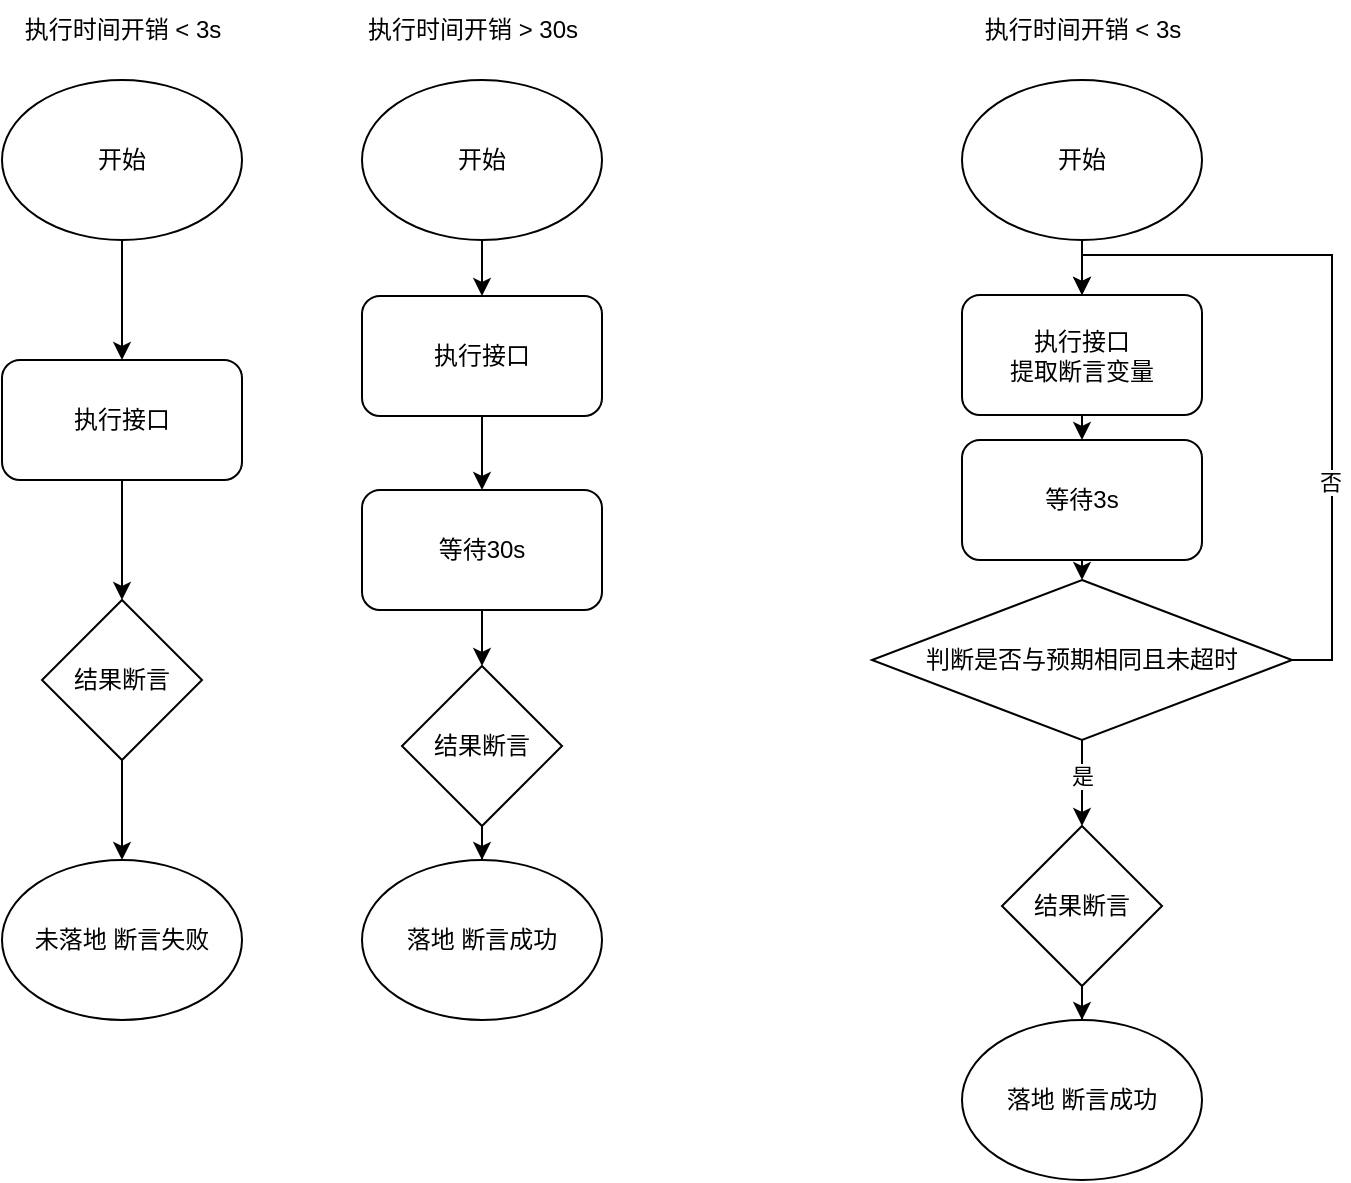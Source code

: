<mxfile version="22.1.21" type="github">
  <diagram name="第 1 页" id="VTekEHcH5lF8kZka2Lw2">
    <mxGraphModel dx="1434" dy="764" grid="1" gridSize="10" guides="1" tooltips="1" connect="1" arrows="1" fold="1" page="1" pageScale="1" pageWidth="827" pageHeight="1169" math="0" shadow="0">
      <root>
        <mxCell id="0" />
        <mxCell id="1" parent="0" />
        <mxCell id="IxUxPfUOMK_SD1_61bwH-5" value="" style="edgeStyle=orthogonalEdgeStyle;rounded=0;orthogonalLoop=1;jettySize=auto;html=1;" edge="1" parent="1" source="IxUxPfUOMK_SD1_61bwH-1" target="IxUxPfUOMK_SD1_61bwH-4">
          <mxGeometry relative="1" as="geometry" />
        </mxCell>
        <mxCell id="IxUxPfUOMK_SD1_61bwH-1" value="执行接口" style="rounded=1;whiteSpace=wrap;html=1;" vertex="1" parent="1">
          <mxGeometry x="90" y="220" width="120" height="60" as="geometry" />
        </mxCell>
        <mxCell id="IxUxPfUOMK_SD1_61bwH-3" value="" style="edgeStyle=orthogonalEdgeStyle;rounded=0;orthogonalLoop=1;jettySize=auto;html=1;" edge="1" parent="1" source="IxUxPfUOMK_SD1_61bwH-2" target="IxUxPfUOMK_SD1_61bwH-1">
          <mxGeometry relative="1" as="geometry" />
        </mxCell>
        <mxCell id="IxUxPfUOMK_SD1_61bwH-2" value="开始" style="ellipse;whiteSpace=wrap;html=1;" vertex="1" parent="1">
          <mxGeometry x="90" y="80" width="120" height="80" as="geometry" />
        </mxCell>
        <mxCell id="IxUxPfUOMK_SD1_61bwH-7" value="" style="edgeStyle=orthogonalEdgeStyle;rounded=0;orthogonalLoop=1;jettySize=auto;html=1;" edge="1" parent="1" source="IxUxPfUOMK_SD1_61bwH-4" target="IxUxPfUOMK_SD1_61bwH-6">
          <mxGeometry relative="1" as="geometry" />
        </mxCell>
        <mxCell id="IxUxPfUOMK_SD1_61bwH-4" value="结果断言" style="rhombus;whiteSpace=wrap;html=1;" vertex="1" parent="1">
          <mxGeometry x="110" y="340" width="80" height="80" as="geometry" />
        </mxCell>
        <mxCell id="IxUxPfUOMK_SD1_61bwH-6" value="未落地 断言失败" style="ellipse;whiteSpace=wrap;html=1;" vertex="1" parent="1">
          <mxGeometry x="90" y="470" width="120" height="80" as="geometry" />
        </mxCell>
        <mxCell id="IxUxPfUOMK_SD1_61bwH-16" style="edgeStyle=orthogonalEdgeStyle;rounded=0;orthogonalLoop=1;jettySize=auto;html=1;exitX=0.5;exitY=1;exitDx=0;exitDy=0;entryX=0.5;entryY=0;entryDx=0;entryDy=0;" edge="1" parent="1" source="IxUxPfUOMK_SD1_61bwH-9" target="IxUxPfUOMK_SD1_61bwH-15">
          <mxGeometry relative="1" as="geometry" />
        </mxCell>
        <mxCell id="IxUxPfUOMK_SD1_61bwH-9" value="执行接口" style="rounded=1;whiteSpace=wrap;html=1;" vertex="1" parent="1">
          <mxGeometry x="270" y="188" width="120" height="60" as="geometry" />
        </mxCell>
        <mxCell id="IxUxPfUOMK_SD1_61bwH-10" value="" style="edgeStyle=orthogonalEdgeStyle;rounded=0;orthogonalLoop=1;jettySize=auto;html=1;" edge="1" parent="1" source="IxUxPfUOMK_SD1_61bwH-11" target="IxUxPfUOMK_SD1_61bwH-9">
          <mxGeometry relative="1" as="geometry" />
        </mxCell>
        <mxCell id="IxUxPfUOMK_SD1_61bwH-11" value="开始" style="ellipse;whiteSpace=wrap;html=1;" vertex="1" parent="1">
          <mxGeometry x="270" y="80" width="120" height="80" as="geometry" />
        </mxCell>
        <mxCell id="IxUxPfUOMK_SD1_61bwH-12" value="" style="edgeStyle=orthogonalEdgeStyle;rounded=0;orthogonalLoop=1;jettySize=auto;html=1;" edge="1" parent="1" source="IxUxPfUOMK_SD1_61bwH-13" target="IxUxPfUOMK_SD1_61bwH-14">
          <mxGeometry relative="1" as="geometry" />
        </mxCell>
        <mxCell id="IxUxPfUOMK_SD1_61bwH-13" value="结果断言" style="rhombus;whiteSpace=wrap;html=1;" vertex="1" parent="1">
          <mxGeometry x="290" y="373" width="80" height="80" as="geometry" />
        </mxCell>
        <mxCell id="IxUxPfUOMK_SD1_61bwH-14" value="落地 断言成功" style="ellipse;whiteSpace=wrap;html=1;" vertex="1" parent="1">
          <mxGeometry x="270" y="470" width="120" height="80" as="geometry" />
        </mxCell>
        <mxCell id="IxUxPfUOMK_SD1_61bwH-17" style="edgeStyle=orthogonalEdgeStyle;rounded=0;orthogonalLoop=1;jettySize=auto;html=1;exitX=0.5;exitY=1;exitDx=0;exitDy=0;entryX=0.5;entryY=0;entryDx=0;entryDy=0;" edge="1" parent="1" source="IxUxPfUOMK_SD1_61bwH-15" target="IxUxPfUOMK_SD1_61bwH-13">
          <mxGeometry relative="1" as="geometry" />
        </mxCell>
        <mxCell id="IxUxPfUOMK_SD1_61bwH-15" value="等待30s" style="rounded=1;whiteSpace=wrap;html=1;" vertex="1" parent="1">
          <mxGeometry x="270" y="285" width="120" height="60" as="geometry" />
        </mxCell>
        <mxCell id="IxUxPfUOMK_SD1_61bwH-18" value="执行时间开销 &amp;lt; 3s" style="text;html=1;align=center;verticalAlign=middle;resizable=0;points=[];autosize=1;strokeColor=none;fillColor=none;" vertex="1" parent="1">
          <mxGeometry x="90" y="40" width="120" height="30" as="geometry" />
        </mxCell>
        <mxCell id="IxUxPfUOMK_SD1_61bwH-19" value="执行时间开销 &amp;gt; 30s" style="text;html=1;align=center;verticalAlign=middle;resizable=0;points=[];autosize=1;strokeColor=none;fillColor=none;" vertex="1" parent="1">
          <mxGeometry x="260" y="40" width="130" height="30" as="geometry" />
        </mxCell>
        <mxCell id="IxUxPfUOMK_SD1_61bwH-31" style="edgeStyle=orthogonalEdgeStyle;rounded=0;orthogonalLoop=1;jettySize=auto;html=1;exitX=0.5;exitY=1;exitDx=0;exitDy=0;entryX=0.5;entryY=0;entryDx=0;entryDy=0;" edge="1" parent="1" source="IxUxPfUOMK_SD1_61bwH-21" target="IxUxPfUOMK_SD1_61bwH-28">
          <mxGeometry relative="1" as="geometry" />
        </mxCell>
        <mxCell id="IxUxPfUOMK_SD1_61bwH-21" value="执行接口&lt;br&gt;提取断言变量" style="rounded=1;whiteSpace=wrap;html=1;" vertex="1" parent="1">
          <mxGeometry x="570" y="187.5" width="120" height="60" as="geometry" />
        </mxCell>
        <mxCell id="IxUxPfUOMK_SD1_61bwH-30" style="edgeStyle=orthogonalEdgeStyle;rounded=0;orthogonalLoop=1;jettySize=auto;html=1;exitX=0.5;exitY=1;exitDx=0;exitDy=0;entryX=0.5;entryY=0;entryDx=0;entryDy=0;" edge="1" parent="1" source="IxUxPfUOMK_SD1_61bwH-23" target="IxUxPfUOMK_SD1_61bwH-21">
          <mxGeometry relative="1" as="geometry" />
        </mxCell>
        <mxCell id="IxUxPfUOMK_SD1_61bwH-23" value="开始" style="ellipse;whiteSpace=wrap;html=1;" vertex="1" parent="1">
          <mxGeometry x="570" y="80" width="120" height="80" as="geometry" />
        </mxCell>
        <mxCell id="IxUxPfUOMK_SD1_61bwH-24" value="" style="edgeStyle=orthogonalEdgeStyle;rounded=0;orthogonalLoop=1;jettySize=auto;html=1;" edge="1" parent="1" source="IxUxPfUOMK_SD1_61bwH-25" target="IxUxPfUOMK_SD1_61bwH-26">
          <mxGeometry relative="1" as="geometry" />
        </mxCell>
        <mxCell id="IxUxPfUOMK_SD1_61bwH-25" value="结果断言" style="rhombus;whiteSpace=wrap;html=1;" vertex="1" parent="1">
          <mxGeometry x="590" y="453" width="80" height="80" as="geometry" />
        </mxCell>
        <mxCell id="IxUxPfUOMK_SD1_61bwH-26" value="落地 断言成功" style="ellipse;whiteSpace=wrap;html=1;" vertex="1" parent="1">
          <mxGeometry x="570" y="550" width="120" height="80" as="geometry" />
        </mxCell>
        <mxCell id="IxUxPfUOMK_SD1_61bwH-27" value="执行时间开销 &amp;lt; 3s" style="text;html=1;align=center;verticalAlign=middle;resizable=0;points=[];autosize=1;strokeColor=none;fillColor=none;" vertex="1" parent="1">
          <mxGeometry x="570" y="40" width="120" height="30" as="geometry" />
        </mxCell>
        <mxCell id="IxUxPfUOMK_SD1_61bwH-32" style="edgeStyle=orthogonalEdgeStyle;rounded=0;orthogonalLoop=1;jettySize=auto;html=1;exitX=0.5;exitY=1;exitDx=0;exitDy=0;entryX=0.5;entryY=0;entryDx=0;entryDy=0;" edge="1" parent="1" source="IxUxPfUOMK_SD1_61bwH-28" target="IxUxPfUOMK_SD1_61bwH-29">
          <mxGeometry relative="1" as="geometry" />
        </mxCell>
        <mxCell id="IxUxPfUOMK_SD1_61bwH-28" value="等待3s" style="rounded=1;whiteSpace=wrap;html=1;" vertex="1" parent="1">
          <mxGeometry x="570" y="260" width="120" height="60" as="geometry" />
        </mxCell>
        <mxCell id="IxUxPfUOMK_SD1_61bwH-33" value="" style="edgeStyle=orthogonalEdgeStyle;rounded=0;orthogonalLoop=1;jettySize=auto;html=1;" edge="1" parent="1" source="IxUxPfUOMK_SD1_61bwH-29" target="IxUxPfUOMK_SD1_61bwH-25">
          <mxGeometry relative="1" as="geometry" />
        </mxCell>
        <mxCell id="IxUxPfUOMK_SD1_61bwH-34" value="是" style="edgeLabel;html=1;align=center;verticalAlign=middle;resizable=0;points=[];" vertex="1" connectable="0" parent="IxUxPfUOMK_SD1_61bwH-33">
          <mxGeometry x="-0.163" relative="1" as="geometry">
            <mxPoint as="offset" />
          </mxGeometry>
        </mxCell>
        <mxCell id="IxUxPfUOMK_SD1_61bwH-35" style="edgeStyle=orthogonalEdgeStyle;rounded=0;orthogonalLoop=1;jettySize=auto;html=1;exitX=1;exitY=0.5;exitDx=0;exitDy=0;entryX=0.5;entryY=0;entryDx=0;entryDy=0;" edge="1" parent="1" source="IxUxPfUOMK_SD1_61bwH-29" target="IxUxPfUOMK_SD1_61bwH-21">
          <mxGeometry relative="1" as="geometry" />
        </mxCell>
        <mxCell id="IxUxPfUOMK_SD1_61bwH-36" value="否" style="edgeLabel;html=1;align=center;verticalAlign=middle;resizable=0;points=[];" vertex="1" connectable="0" parent="IxUxPfUOMK_SD1_61bwH-35">
          <mxGeometry x="-0.407" y="1" relative="1" as="geometry">
            <mxPoint as="offset" />
          </mxGeometry>
        </mxCell>
        <mxCell id="IxUxPfUOMK_SD1_61bwH-29" value="判断是否与预期相同且未超时" style="rhombus;whiteSpace=wrap;html=1;" vertex="1" parent="1">
          <mxGeometry x="525" y="330" width="210" height="80" as="geometry" />
        </mxCell>
      </root>
    </mxGraphModel>
  </diagram>
</mxfile>
